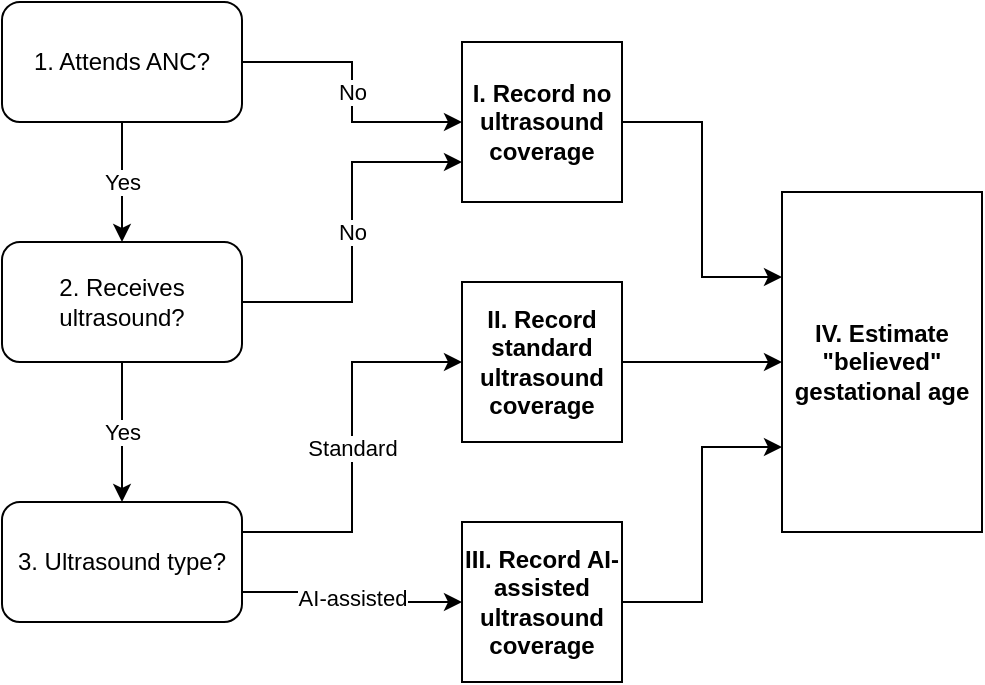 <mxfile version="26.2.5">
  <diagram name="Page-1" id="gMSkO10uDKRmpPjG8uIo">
    <mxGraphModel dx="931" dy="345" grid="1" gridSize="10" guides="1" tooltips="1" connect="1" arrows="1" fold="1" page="1" pageScale="1" pageWidth="850" pageHeight="1100" math="0" shadow="0">
      <root>
        <mxCell id="0" />
        <mxCell id="1" parent="0" />
        <mxCell id="b96hWsffFKzJGg2DkAKu-9" value="No" style="edgeStyle=orthogonalEdgeStyle;rounded=0;orthogonalLoop=1;jettySize=auto;html=1;entryX=0;entryY=0.5;entryDx=0;entryDy=0;" edge="1" parent="1" source="b96hWsffFKzJGg2DkAKu-5" target="b96hWsffFKzJGg2DkAKu-8">
          <mxGeometry relative="1" as="geometry" />
        </mxCell>
        <mxCell id="b96hWsffFKzJGg2DkAKu-10" value="Yes" style="edgeStyle=orthogonalEdgeStyle;rounded=0;orthogonalLoop=1;jettySize=auto;html=1;entryX=0.5;entryY=0;entryDx=0;entryDy=0;" edge="1" parent="1" source="b96hWsffFKzJGg2DkAKu-5" target="b96hWsffFKzJGg2DkAKu-6">
          <mxGeometry relative="1" as="geometry" />
        </mxCell>
        <mxCell id="b96hWsffFKzJGg2DkAKu-5" value="1. Attends ANC?" style="rounded=1;whiteSpace=wrap;html=1;" vertex="1" parent="1">
          <mxGeometry x="250" y="50" width="120" height="60" as="geometry" />
        </mxCell>
        <mxCell id="b96hWsffFKzJGg2DkAKu-11" value="Yes" style="edgeStyle=orthogonalEdgeStyle;rounded=0;orthogonalLoop=1;jettySize=auto;html=1;entryX=0.5;entryY=0;entryDx=0;entryDy=0;" edge="1" parent="1" source="b96hWsffFKzJGg2DkAKu-6" target="b96hWsffFKzJGg2DkAKu-7">
          <mxGeometry relative="1" as="geometry" />
        </mxCell>
        <mxCell id="b96hWsffFKzJGg2DkAKu-12" value="No" style="edgeStyle=orthogonalEdgeStyle;rounded=0;orthogonalLoop=1;jettySize=auto;html=1;entryX=0;entryY=0.75;entryDx=0;entryDy=0;" edge="1" parent="1" source="b96hWsffFKzJGg2DkAKu-6" target="b96hWsffFKzJGg2DkAKu-8">
          <mxGeometry relative="1" as="geometry" />
        </mxCell>
        <mxCell id="b96hWsffFKzJGg2DkAKu-6" value="2. Receives ultrasound?" style="rounded=1;whiteSpace=wrap;html=1;" vertex="1" parent="1">
          <mxGeometry x="250" y="170" width="120" height="60" as="geometry" />
        </mxCell>
        <mxCell id="b96hWsffFKzJGg2DkAKu-16" value="Standard" style="edgeStyle=orthogonalEdgeStyle;rounded=0;orthogonalLoop=1;jettySize=auto;html=1;exitX=1;exitY=0.25;exitDx=0;exitDy=0;entryX=0;entryY=0.5;entryDx=0;entryDy=0;" edge="1" parent="1" source="b96hWsffFKzJGg2DkAKu-7" target="b96hWsffFKzJGg2DkAKu-13">
          <mxGeometry relative="1" as="geometry" />
        </mxCell>
        <mxCell id="b96hWsffFKzJGg2DkAKu-17" value="AI-assisted" style="edgeStyle=orthogonalEdgeStyle;rounded=0;orthogonalLoop=1;jettySize=auto;html=1;exitX=1;exitY=0.75;exitDx=0;exitDy=0;entryX=0;entryY=0.5;entryDx=0;entryDy=0;" edge="1" parent="1" source="b96hWsffFKzJGg2DkAKu-7" target="b96hWsffFKzJGg2DkAKu-14">
          <mxGeometry relative="1" as="geometry" />
        </mxCell>
        <mxCell id="b96hWsffFKzJGg2DkAKu-7" value="3. Ultrasound type?" style="rounded=1;whiteSpace=wrap;html=1;" vertex="1" parent="1">
          <mxGeometry x="250" y="300" width="120" height="60" as="geometry" />
        </mxCell>
        <mxCell id="b96hWsffFKzJGg2DkAKu-20" style="edgeStyle=orthogonalEdgeStyle;rounded=0;orthogonalLoop=1;jettySize=auto;html=1;entryX=0;entryY=0.25;entryDx=0;entryDy=0;" edge="1" parent="1" source="b96hWsffFKzJGg2DkAKu-8" target="b96hWsffFKzJGg2DkAKu-19">
          <mxGeometry relative="1" as="geometry" />
        </mxCell>
        <mxCell id="b96hWsffFKzJGg2DkAKu-8" value="I. Record no ultrasound coverage" style="whiteSpace=wrap;html=1;aspect=fixed;fontStyle=1" vertex="1" parent="1">
          <mxGeometry x="480" y="70" width="80" height="80" as="geometry" />
        </mxCell>
        <mxCell id="b96hWsffFKzJGg2DkAKu-21" style="edgeStyle=orthogonalEdgeStyle;rounded=0;orthogonalLoop=1;jettySize=auto;html=1;entryX=0;entryY=0.5;entryDx=0;entryDy=0;" edge="1" parent="1" source="b96hWsffFKzJGg2DkAKu-13" target="b96hWsffFKzJGg2DkAKu-19">
          <mxGeometry relative="1" as="geometry" />
        </mxCell>
        <mxCell id="b96hWsffFKzJGg2DkAKu-13" value="II. Record standard ultrasound coverage" style="whiteSpace=wrap;html=1;aspect=fixed;fontStyle=1" vertex="1" parent="1">
          <mxGeometry x="480" y="190" width="80" height="80" as="geometry" />
        </mxCell>
        <mxCell id="b96hWsffFKzJGg2DkAKu-22" style="edgeStyle=orthogonalEdgeStyle;rounded=0;orthogonalLoop=1;jettySize=auto;html=1;entryX=0;entryY=0.75;entryDx=0;entryDy=0;" edge="1" parent="1" source="b96hWsffFKzJGg2DkAKu-14" target="b96hWsffFKzJGg2DkAKu-19">
          <mxGeometry relative="1" as="geometry" />
        </mxCell>
        <mxCell id="b96hWsffFKzJGg2DkAKu-14" value="III. Record AI-assisted ultrasound coverage" style="whiteSpace=wrap;html=1;aspect=fixed;fontStyle=1" vertex="1" parent="1">
          <mxGeometry x="480" y="310" width="80" height="80" as="geometry" />
        </mxCell>
        <mxCell id="b96hWsffFKzJGg2DkAKu-19" value="&lt;b&gt;IV. Estimate &quot;believed&quot; gestational age&lt;/b&gt;" style="rounded=0;whiteSpace=wrap;html=1;" vertex="1" parent="1">
          <mxGeometry x="640" y="145" width="100" height="170" as="geometry" />
        </mxCell>
      </root>
    </mxGraphModel>
  </diagram>
</mxfile>
